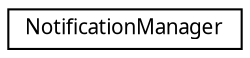 digraph G
{
  edge [fontname="FreeSans.ttf",fontsize="10",labelfontname="FreeSans.ttf",labelfontsize="10"];
  node [fontname="FreeSans.ttf",fontsize="10",shape=record];
  rankdir=LR;
  Node1 [label="NotificationManager",height=0.2,width=0.4,color="black", fillcolor="white", style="filled",URL="$class_notification_manager.html"];
}
